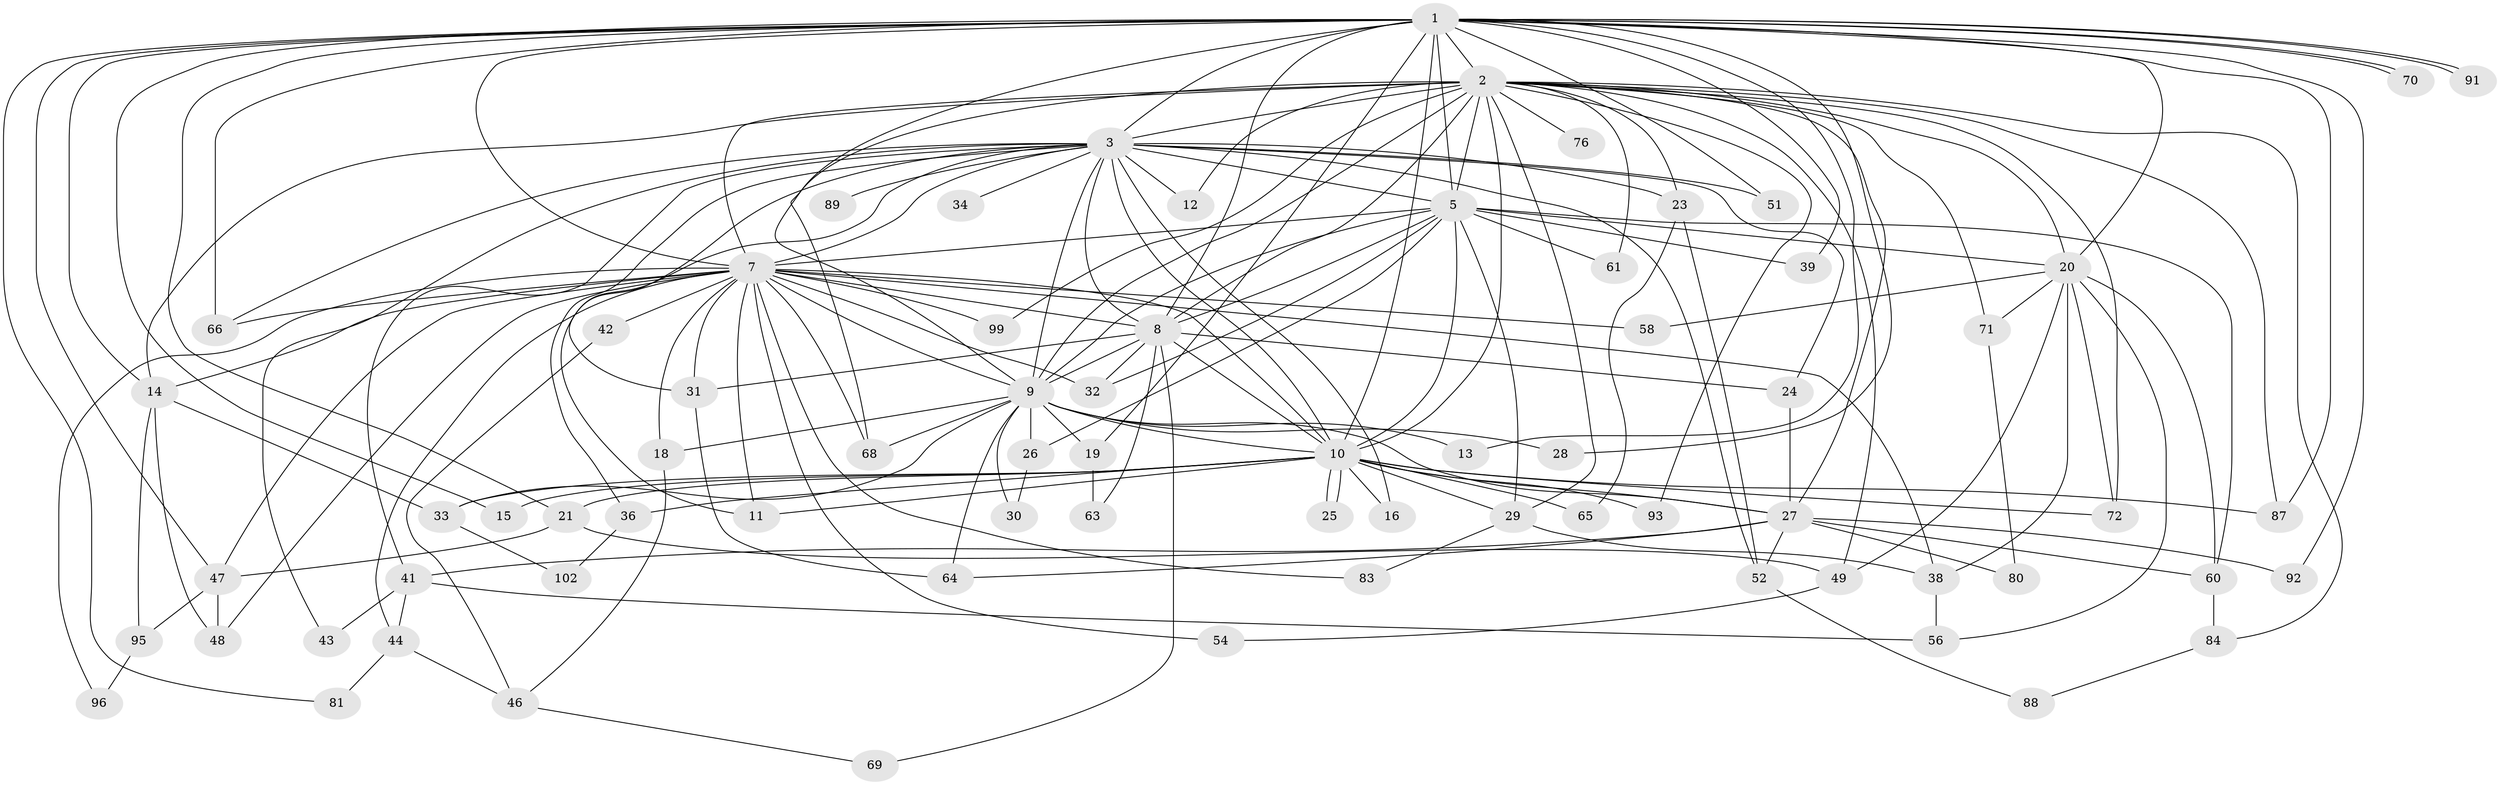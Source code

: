 // original degree distribution, {27: 0.009708737864077669, 17: 0.019417475728155338, 13: 0.009708737864077669, 18: 0.009708737864077669, 22: 0.009708737864077669, 26: 0.009708737864077669, 14: 0.009708737864077669, 20: 0.009708737864077669, 23: 0.009708737864077669, 3: 0.27184466019417475, 2: 0.47572815533980584, 5: 0.05825242718446602, 4: 0.07766990291262135, 11: 0.009708737864077669, 10: 0.009708737864077669}
// Generated by graph-tools (version 1.1) at 2025/41/03/06/25 10:41:42]
// undirected, 72 vertices, 174 edges
graph export_dot {
graph [start="1"]
  node [color=gray90,style=filled];
  1 [super="+73"];
  2 [super="+4"];
  3 [super="+6"];
  5 [super="+22"];
  7 [super="+17"];
  8 [super="+78"];
  9 [super="+85"];
  10 [super="+79"];
  11 [super="+62"];
  12;
  13;
  14 [super="+37"];
  15;
  16;
  18;
  19 [super="+82"];
  20 [super="+35"];
  21 [super="+59"];
  23 [super="+100"];
  24;
  25;
  26;
  27 [super="+90"];
  28;
  29 [super="+97"];
  30;
  31;
  32 [super="+45"];
  33 [super="+101"];
  34;
  36;
  38 [super="+40"];
  39;
  41;
  42;
  43;
  44;
  46 [super="+53"];
  47 [super="+50"];
  48 [super="+55"];
  49;
  51;
  52 [super="+57"];
  54 [super="+67"];
  56 [super="+103"];
  58;
  60 [super="+75"];
  61;
  63;
  64 [super="+94"];
  65;
  66 [super="+77"];
  68 [super="+74"];
  69;
  70;
  71;
  72 [super="+86"];
  76;
  80;
  81;
  83;
  84;
  87 [super="+98"];
  88;
  89;
  91;
  92;
  93;
  95;
  96;
  99;
  102;
  1 -- 2 [weight=2];
  1 -- 3 [weight=2];
  1 -- 5;
  1 -- 7;
  1 -- 8;
  1 -- 9;
  1 -- 10;
  1 -- 13;
  1 -- 14;
  1 -- 15;
  1 -- 19;
  1 -- 21;
  1 -- 28;
  1 -- 39;
  1 -- 47;
  1 -- 51;
  1 -- 66;
  1 -- 70;
  1 -- 70;
  1 -- 81;
  1 -- 87;
  1 -- 91;
  1 -- 91;
  1 -- 92;
  1 -- 20;
  2 -- 3 [weight=4];
  2 -- 5 [weight=2];
  2 -- 7 [weight=2];
  2 -- 8 [weight=2];
  2 -- 9 [weight=2];
  2 -- 10 [weight=2];
  2 -- 14;
  2 -- 20;
  2 -- 27;
  2 -- 68;
  2 -- 71;
  2 -- 72;
  2 -- 76 [weight=2];
  2 -- 87;
  2 -- 12;
  2 -- 84;
  2 -- 23;
  2 -- 93;
  2 -- 29;
  2 -- 99;
  2 -- 49;
  2 -- 61;
  3 -- 5 [weight=2];
  3 -- 7 [weight=2];
  3 -- 8 [weight=2];
  3 -- 9 [weight=2];
  3 -- 10 [weight=2];
  3 -- 16;
  3 -- 24;
  3 -- 89 [weight=2];
  3 -- 52;
  3 -- 11;
  3 -- 12;
  3 -- 23 [weight=2];
  3 -- 31;
  3 -- 34;
  3 -- 36;
  3 -- 41;
  3 -- 43;
  3 -- 51;
  3 -- 66;
  5 -- 7;
  5 -- 8;
  5 -- 9;
  5 -- 10;
  5 -- 20 [weight=3];
  5 -- 26;
  5 -- 29;
  5 -- 32;
  5 -- 39;
  5 -- 61;
  5 -- 60;
  7 -- 8;
  7 -- 9 [weight=2];
  7 -- 10;
  7 -- 31;
  7 -- 38;
  7 -- 42 [weight=2];
  7 -- 44;
  7 -- 48;
  7 -- 54 [weight=2];
  7 -- 66;
  7 -- 68;
  7 -- 83;
  7 -- 96;
  7 -- 99;
  7 -- 14;
  7 -- 18;
  7 -- 58;
  7 -- 47;
  7 -- 32;
  7 -- 11;
  8 -- 9;
  8 -- 10;
  8 -- 24;
  8 -- 32;
  8 -- 63;
  8 -- 69;
  8 -- 31;
  9 -- 10;
  9 -- 13;
  9 -- 18;
  9 -- 19;
  9 -- 26;
  9 -- 28;
  9 -- 30;
  9 -- 33;
  9 -- 27;
  9 -- 68;
  9 -- 64;
  10 -- 11 [weight=2];
  10 -- 15;
  10 -- 16;
  10 -- 21;
  10 -- 25;
  10 -- 25;
  10 -- 27;
  10 -- 33;
  10 -- 36;
  10 -- 65;
  10 -- 72;
  10 -- 87;
  10 -- 93;
  10 -- 29;
  14 -- 48;
  14 -- 95;
  14 -- 33;
  18 -- 46;
  19 -- 63 [weight=2];
  20 -- 49;
  20 -- 58;
  20 -- 60;
  20 -- 71;
  20 -- 56;
  20 -- 38;
  20 -- 72;
  21 -- 47;
  21 -- 49;
  23 -- 52;
  23 -- 65;
  24 -- 27;
  26 -- 30;
  27 -- 41;
  27 -- 52;
  27 -- 64;
  27 -- 80;
  27 -- 92;
  27 -- 60;
  29 -- 38;
  29 -- 83;
  31 -- 64;
  33 -- 102;
  36 -- 102;
  38 -- 56;
  41 -- 43;
  41 -- 44;
  41 -- 56;
  42 -- 46;
  44 -- 46;
  44 -- 81;
  46 -- 69;
  47 -- 95;
  47 -- 48;
  49 -- 54;
  52 -- 88;
  60 -- 84;
  71 -- 80;
  84 -- 88;
  95 -- 96;
}
